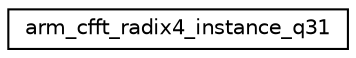 digraph "Graphical Class Hierarchy"
{
 // LATEX_PDF_SIZE
  edge [fontname="Helvetica",fontsize="10",labelfontname="Helvetica",labelfontsize="10"];
  node [fontname="Helvetica",fontsize="10",shape=record];
  rankdir="LR";
  Node0 [label="arm_cfft_radix4_instance_q31",height=0.2,width=0.4,color="black", fillcolor="white", style="filled",URL="$structarm__cfft__radix4__instance__q31.html",tooltip="Instance structure for the Q31 CFFT/CIFFT function."];
}
